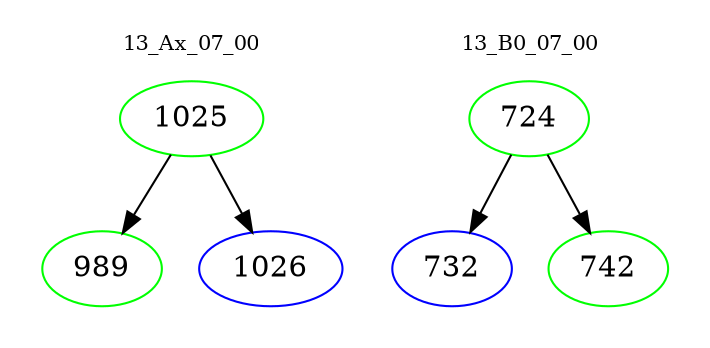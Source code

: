 digraph{
subgraph cluster_0 {
color = white
label = "13_Ax_07_00";
fontsize=10;
T0_1025 [label="1025", color="green"]
T0_1025 -> T0_989 [color="black"]
T0_989 [label="989", color="green"]
T0_1025 -> T0_1026 [color="black"]
T0_1026 [label="1026", color="blue"]
}
subgraph cluster_1 {
color = white
label = "13_B0_07_00";
fontsize=10;
T1_724 [label="724", color="green"]
T1_724 -> T1_732 [color="black"]
T1_732 [label="732", color="blue"]
T1_724 -> T1_742 [color="black"]
T1_742 [label="742", color="green"]
}
}
